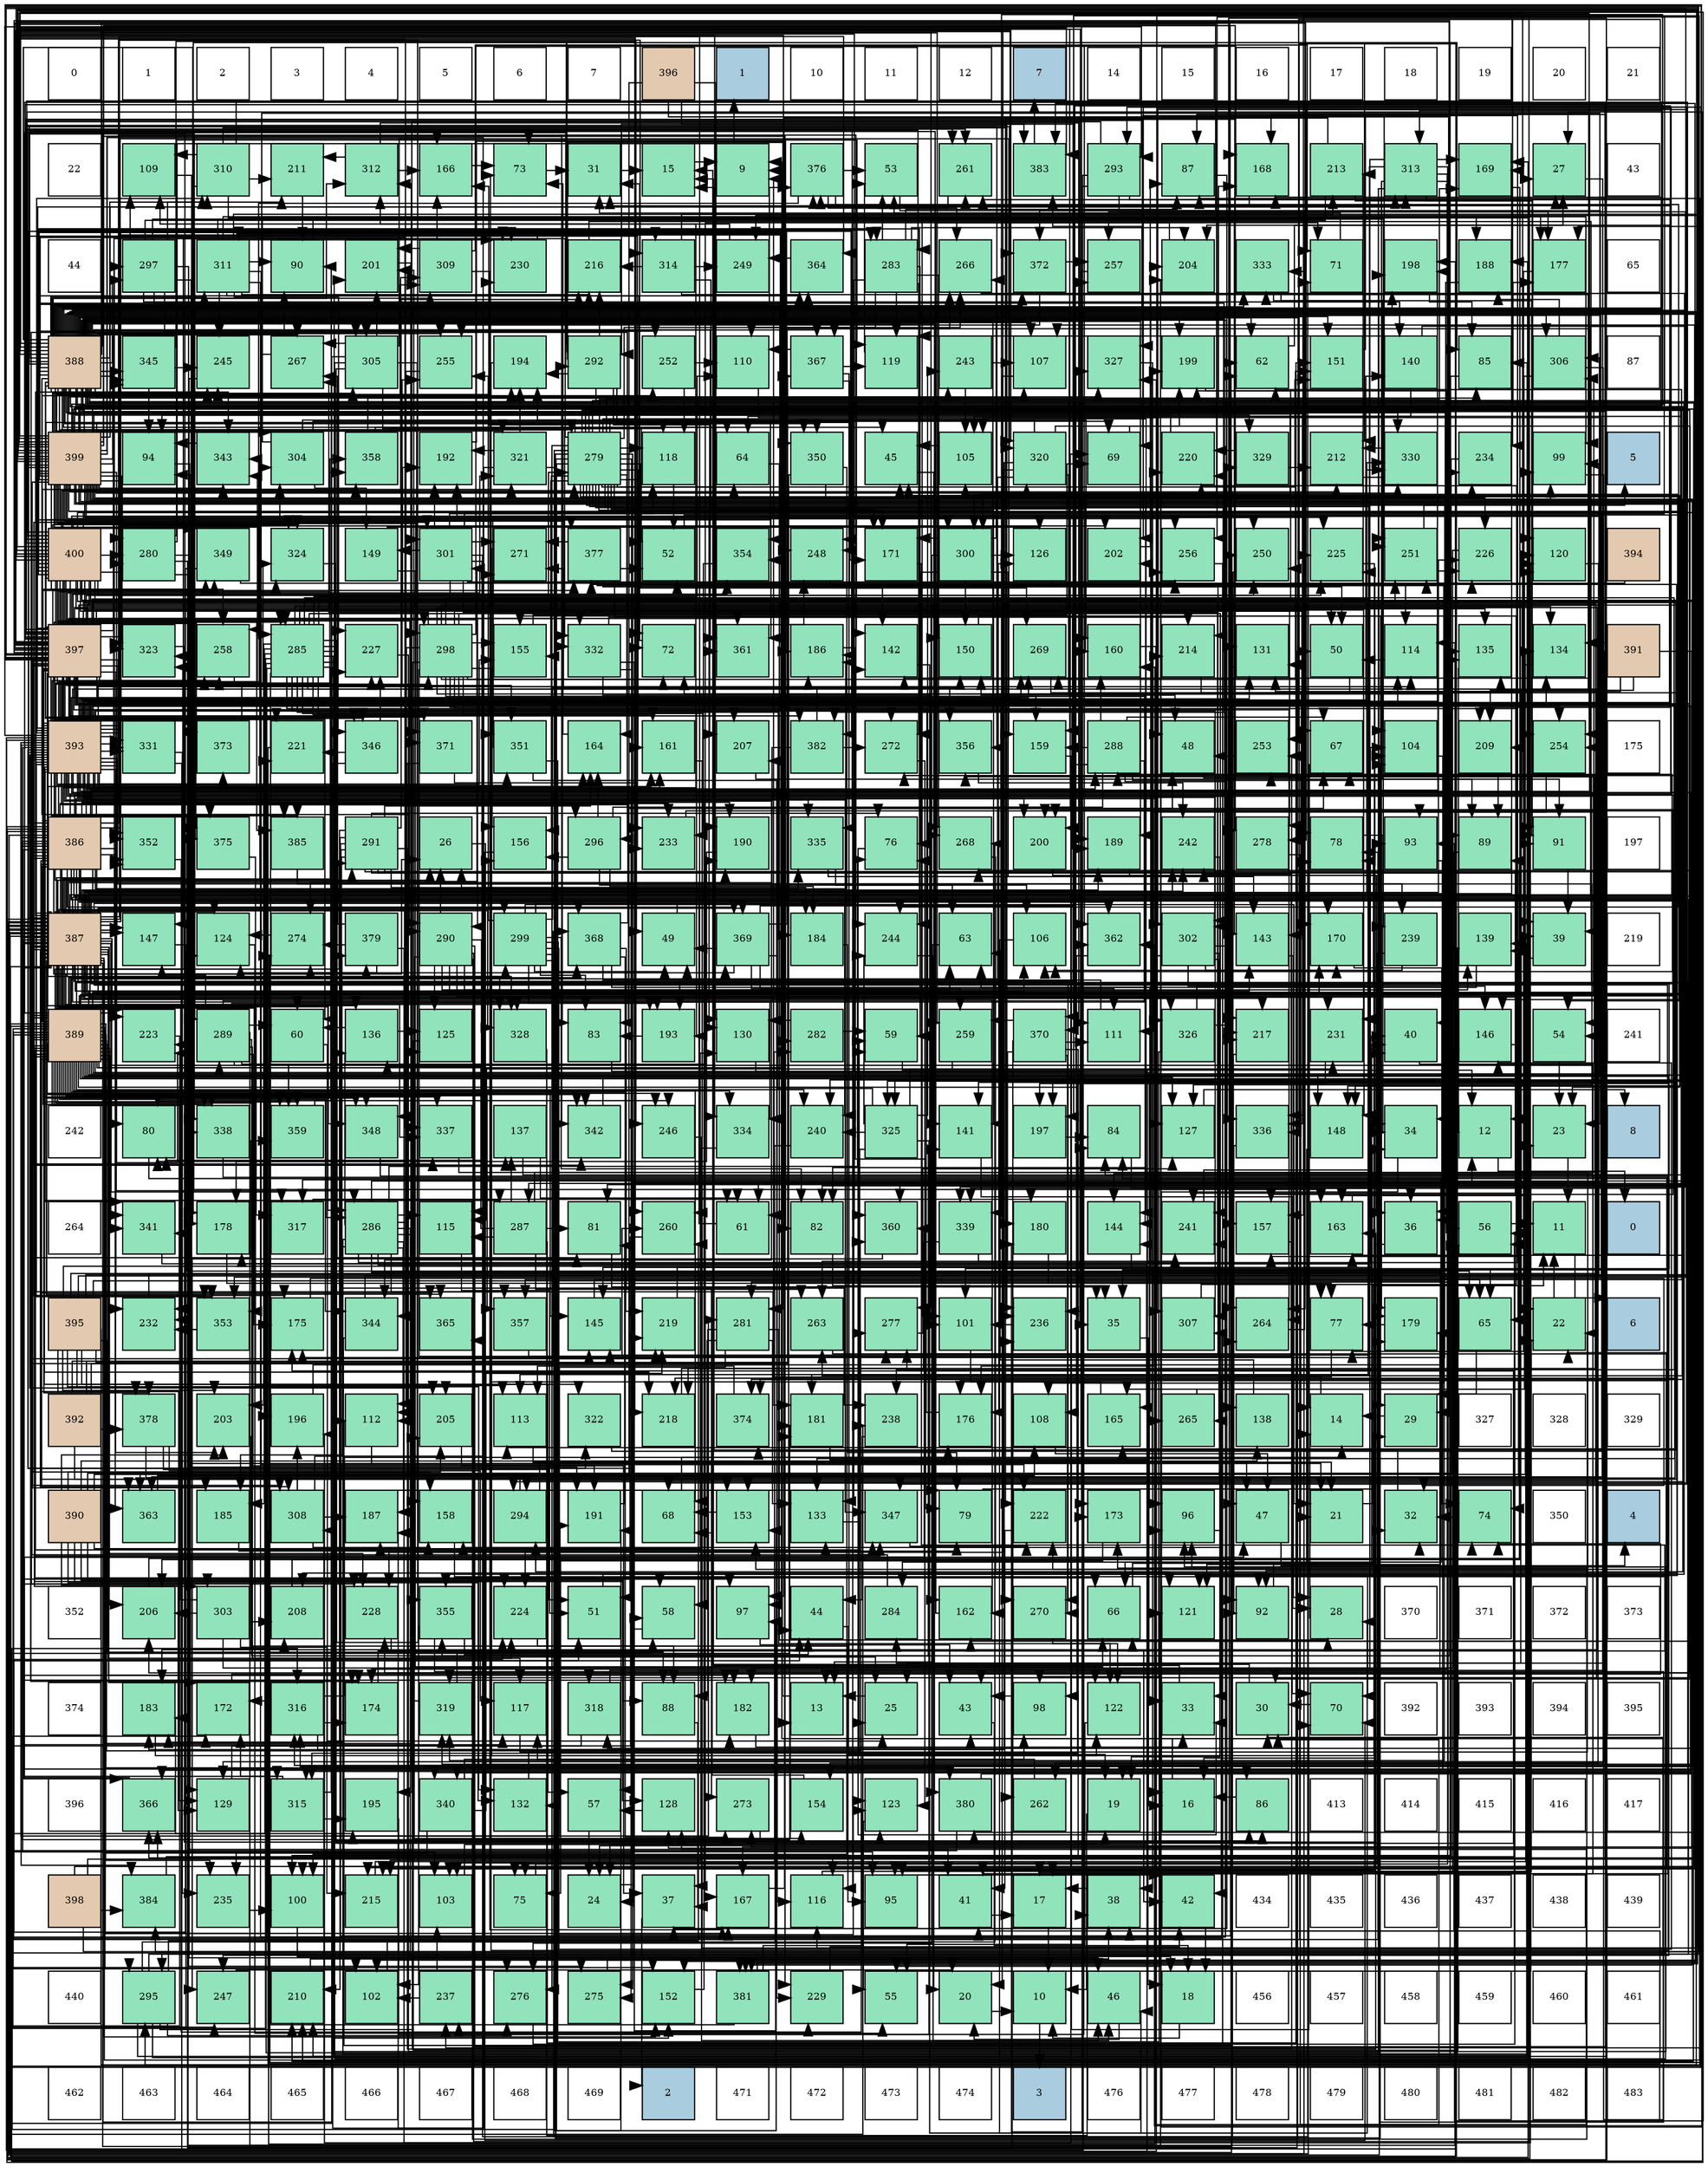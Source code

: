digraph layout{
 rankdir=TB;
 splines=ortho;
 node [style=filled shape=square fixedsize=true width=0.6];
0[label="0", fontsize=8, fillcolor="#ffffff"];
1[label="1", fontsize=8, fillcolor="#ffffff"];
2[label="2", fontsize=8, fillcolor="#ffffff"];
3[label="3", fontsize=8, fillcolor="#ffffff"];
4[label="4", fontsize=8, fillcolor="#ffffff"];
5[label="5", fontsize=8, fillcolor="#ffffff"];
6[label="6", fontsize=8, fillcolor="#ffffff"];
7[label="7", fontsize=8, fillcolor="#ffffff"];
8[label="396", fontsize=8, fillcolor="#e3c9af"];
9[label="1", fontsize=8, fillcolor="#a9ccde"];
10[label="10", fontsize=8, fillcolor="#ffffff"];
11[label="11", fontsize=8, fillcolor="#ffffff"];
12[label="12", fontsize=8, fillcolor="#ffffff"];
13[label="7", fontsize=8, fillcolor="#a9ccde"];
14[label="14", fontsize=8, fillcolor="#ffffff"];
15[label="15", fontsize=8, fillcolor="#ffffff"];
16[label="16", fontsize=8, fillcolor="#ffffff"];
17[label="17", fontsize=8, fillcolor="#ffffff"];
18[label="18", fontsize=8, fillcolor="#ffffff"];
19[label="19", fontsize=8, fillcolor="#ffffff"];
20[label="20", fontsize=8, fillcolor="#ffffff"];
21[label="21", fontsize=8, fillcolor="#ffffff"];
22[label="22", fontsize=8, fillcolor="#ffffff"];
23[label="109", fontsize=8, fillcolor="#91e3bb"];
24[label="310", fontsize=8, fillcolor="#91e3bb"];
25[label="211", fontsize=8, fillcolor="#91e3bb"];
26[label="312", fontsize=8, fillcolor="#91e3bb"];
27[label="166", fontsize=8, fillcolor="#91e3bb"];
28[label="73", fontsize=8, fillcolor="#91e3bb"];
29[label="31", fontsize=8, fillcolor="#91e3bb"];
30[label="15", fontsize=8, fillcolor="#91e3bb"];
31[label="9", fontsize=8, fillcolor="#91e3bb"];
32[label="376", fontsize=8, fillcolor="#91e3bb"];
33[label="53", fontsize=8, fillcolor="#91e3bb"];
34[label="261", fontsize=8, fillcolor="#91e3bb"];
35[label="383", fontsize=8, fillcolor="#91e3bb"];
36[label="293", fontsize=8, fillcolor="#91e3bb"];
37[label="87", fontsize=8, fillcolor="#91e3bb"];
38[label="168", fontsize=8, fillcolor="#91e3bb"];
39[label="213", fontsize=8, fillcolor="#91e3bb"];
40[label="313", fontsize=8, fillcolor="#91e3bb"];
41[label="169", fontsize=8, fillcolor="#91e3bb"];
42[label="27", fontsize=8, fillcolor="#91e3bb"];
43[label="43", fontsize=8, fillcolor="#ffffff"];
44[label="44", fontsize=8, fillcolor="#ffffff"];
45[label="297", fontsize=8, fillcolor="#91e3bb"];
46[label="311", fontsize=8, fillcolor="#91e3bb"];
47[label="90", fontsize=8, fillcolor="#91e3bb"];
48[label="201", fontsize=8, fillcolor="#91e3bb"];
49[label="309", fontsize=8, fillcolor="#91e3bb"];
50[label="230", fontsize=8, fillcolor="#91e3bb"];
51[label="216", fontsize=8, fillcolor="#91e3bb"];
52[label="314", fontsize=8, fillcolor="#91e3bb"];
53[label="249", fontsize=8, fillcolor="#91e3bb"];
54[label="364", fontsize=8, fillcolor="#91e3bb"];
55[label="283", fontsize=8, fillcolor="#91e3bb"];
56[label="266", fontsize=8, fillcolor="#91e3bb"];
57[label="372", fontsize=8, fillcolor="#91e3bb"];
58[label="257", fontsize=8, fillcolor="#91e3bb"];
59[label="204", fontsize=8, fillcolor="#91e3bb"];
60[label="333", fontsize=8, fillcolor="#91e3bb"];
61[label="71", fontsize=8, fillcolor="#91e3bb"];
62[label="198", fontsize=8, fillcolor="#91e3bb"];
63[label="188", fontsize=8, fillcolor="#91e3bb"];
64[label="177", fontsize=8, fillcolor="#91e3bb"];
65[label="65", fontsize=8, fillcolor="#ffffff"];
66[label="388", fontsize=8, fillcolor="#e3c9af"];
67[label="345", fontsize=8, fillcolor="#91e3bb"];
68[label="245", fontsize=8, fillcolor="#91e3bb"];
69[label="267", fontsize=8, fillcolor="#91e3bb"];
70[label="305", fontsize=8, fillcolor="#91e3bb"];
71[label="255", fontsize=8, fillcolor="#91e3bb"];
72[label="194", fontsize=8, fillcolor="#91e3bb"];
73[label="292", fontsize=8, fillcolor="#91e3bb"];
74[label="252", fontsize=8, fillcolor="#91e3bb"];
75[label="110", fontsize=8, fillcolor="#91e3bb"];
76[label="367", fontsize=8, fillcolor="#91e3bb"];
77[label="119", fontsize=8, fillcolor="#91e3bb"];
78[label="243", fontsize=8, fillcolor="#91e3bb"];
79[label="107", fontsize=8, fillcolor="#91e3bb"];
80[label="327", fontsize=8, fillcolor="#91e3bb"];
81[label="199", fontsize=8, fillcolor="#91e3bb"];
82[label="62", fontsize=8, fillcolor="#91e3bb"];
83[label="151", fontsize=8, fillcolor="#91e3bb"];
84[label="140", fontsize=8, fillcolor="#91e3bb"];
85[label="85", fontsize=8, fillcolor="#91e3bb"];
86[label="306", fontsize=8, fillcolor="#91e3bb"];
87[label="87", fontsize=8, fillcolor="#ffffff"];
88[label="399", fontsize=8, fillcolor="#e3c9af"];
89[label="94", fontsize=8, fillcolor="#91e3bb"];
90[label="343", fontsize=8, fillcolor="#91e3bb"];
91[label="304", fontsize=8, fillcolor="#91e3bb"];
92[label="358", fontsize=8, fillcolor="#91e3bb"];
93[label="192", fontsize=8, fillcolor="#91e3bb"];
94[label="321", fontsize=8, fillcolor="#91e3bb"];
95[label="279", fontsize=8, fillcolor="#91e3bb"];
96[label="118", fontsize=8, fillcolor="#91e3bb"];
97[label="64", fontsize=8, fillcolor="#91e3bb"];
98[label="350", fontsize=8, fillcolor="#91e3bb"];
99[label="45", fontsize=8, fillcolor="#91e3bb"];
100[label="105", fontsize=8, fillcolor="#91e3bb"];
101[label="320", fontsize=8, fillcolor="#91e3bb"];
102[label="69", fontsize=8, fillcolor="#91e3bb"];
103[label="220", fontsize=8, fillcolor="#91e3bb"];
104[label="329", fontsize=8, fillcolor="#91e3bb"];
105[label="212", fontsize=8, fillcolor="#91e3bb"];
106[label="330", fontsize=8, fillcolor="#91e3bb"];
107[label="234", fontsize=8, fillcolor="#91e3bb"];
108[label="99", fontsize=8, fillcolor="#91e3bb"];
109[label="5", fontsize=8, fillcolor="#a9ccde"];
110[label="400", fontsize=8, fillcolor="#e3c9af"];
111[label="280", fontsize=8, fillcolor="#91e3bb"];
112[label="349", fontsize=8, fillcolor="#91e3bb"];
113[label="324", fontsize=8, fillcolor="#91e3bb"];
114[label="149", fontsize=8, fillcolor="#91e3bb"];
115[label="301", fontsize=8, fillcolor="#91e3bb"];
116[label="271", fontsize=8, fillcolor="#91e3bb"];
117[label="377", fontsize=8, fillcolor="#91e3bb"];
118[label="52", fontsize=8, fillcolor="#91e3bb"];
119[label="354", fontsize=8, fillcolor="#91e3bb"];
120[label="248", fontsize=8, fillcolor="#91e3bb"];
121[label="171", fontsize=8, fillcolor="#91e3bb"];
122[label="300", fontsize=8, fillcolor="#91e3bb"];
123[label="126", fontsize=8, fillcolor="#91e3bb"];
124[label="202", fontsize=8, fillcolor="#91e3bb"];
125[label="256", fontsize=8, fillcolor="#91e3bb"];
126[label="250", fontsize=8, fillcolor="#91e3bb"];
127[label="225", fontsize=8, fillcolor="#91e3bb"];
128[label="251", fontsize=8, fillcolor="#91e3bb"];
129[label="226", fontsize=8, fillcolor="#91e3bb"];
130[label="120", fontsize=8, fillcolor="#91e3bb"];
131[label="394", fontsize=8, fillcolor="#e3c9af"];
132[label="397", fontsize=8, fillcolor="#e3c9af"];
133[label="323", fontsize=8, fillcolor="#91e3bb"];
134[label="258", fontsize=8, fillcolor="#91e3bb"];
135[label="285", fontsize=8, fillcolor="#91e3bb"];
136[label="227", fontsize=8, fillcolor="#91e3bb"];
137[label="298", fontsize=8, fillcolor="#91e3bb"];
138[label="155", fontsize=8, fillcolor="#91e3bb"];
139[label="332", fontsize=8, fillcolor="#91e3bb"];
140[label="72", fontsize=8, fillcolor="#91e3bb"];
141[label="361", fontsize=8, fillcolor="#91e3bb"];
142[label="186", fontsize=8, fillcolor="#91e3bb"];
143[label="142", fontsize=8, fillcolor="#91e3bb"];
144[label="150", fontsize=8, fillcolor="#91e3bb"];
145[label="269", fontsize=8, fillcolor="#91e3bb"];
146[label="160", fontsize=8, fillcolor="#91e3bb"];
147[label="214", fontsize=8, fillcolor="#91e3bb"];
148[label="131", fontsize=8, fillcolor="#91e3bb"];
149[label="50", fontsize=8, fillcolor="#91e3bb"];
150[label="114", fontsize=8, fillcolor="#91e3bb"];
151[label="135", fontsize=8, fillcolor="#91e3bb"];
152[label="134", fontsize=8, fillcolor="#91e3bb"];
153[label="391", fontsize=8, fillcolor="#e3c9af"];
154[label="393", fontsize=8, fillcolor="#e3c9af"];
155[label="331", fontsize=8, fillcolor="#91e3bb"];
156[label="373", fontsize=8, fillcolor="#91e3bb"];
157[label="221", fontsize=8, fillcolor="#91e3bb"];
158[label="346", fontsize=8, fillcolor="#91e3bb"];
159[label="371", fontsize=8, fillcolor="#91e3bb"];
160[label="351", fontsize=8, fillcolor="#91e3bb"];
161[label="164", fontsize=8, fillcolor="#91e3bb"];
162[label="161", fontsize=8, fillcolor="#91e3bb"];
163[label="207", fontsize=8, fillcolor="#91e3bb"];
164[label="382", fontsize=8, fillcolor="#91e3bb"];
165[label="272", fontsize=8, fillcolor="#91e3bb"];
166[label="356", fontsize=8, fillcolor="#91e3bb"];
167[label="159", fontsize=8, fillcolor="#91e3bb"];
168[label="288", fontsize=8, fillcolor="#91e3bb"];
169[label="48", fontsize=8, fillcolor="#91e3bb"];
170[label="253", fontsize=8, fillcolor="#91e3bb"];
171[label="67", fontsize=8, fillcolor="#91e3bb"];
172[label="104", fontsize=8, fillcolor="#91e3bb"];
173[label="209", fontsize=8, fillcolor="#91e3bb"];
174[label="254", fontsize=8, fillcolor="#91e3bb"];
175[label="175", fontsize=8, fillcolor="#ffffff"];
176[label="386", fontsize=8, fillcolor="#e3c9af"];
177[label="352", fontsize=8, fillcolor="#91e3bb"];
178[label="375", fontsize=8, fillcolor="#91e3bb"];
179[label="385", fontsize=8, fillcolor="#91e3bb"];
180[label="291", fontsize=8, fillcolor="#91e3bb"];
181[label="26", fontsize=8, fillcolor="#91e3bb"];
182[label="156", fontsize=8, fillcolor="#91e3bb"];
183[label="296", fontsize=8, fillcolor="#91e3bb"];
184[label="233", fontsize=8, fillcolor="#91e3bb"];
185[label="190", fontsize=8, fillcolor="#91e3bb"];
186[label="335", fontsize=8, fillcolor="#91e3bb"];
187[label="76", fontsize=8, fillcolor="#91e3bb"];
188[label="268", fontsize=8, fillcolor="#91e3bb"];
189[label="200", fontsize=8, fillcolor="#91e3bb"];
190[label="189", fontsize=8, fillcolor="#91e3bb"];
191[label="242", fontsize=8, fillcolor="#91e3bb"];
192[label="278", fontsize=8, fillcolor="#91e3bb"];
193[label="78", fontsize=8, fillcolor="#91e3bb"];
194[label="93", fontsize=8, fillcolor="#91e3bb"];
195[label="89", fontsize=8, fillcolor="#91e3bb"];
196[label="91", fontsize=8, fillcolor="#91e3bb"];
197[label="197", fontsize=8, fillcolor="#ffffff"];
198[label="387", fontsize=8, fillcolor="#e3c9af"];
199[label="147", fontsize=8, fillcolor="#91e3bb"];
200[label="124", fontsize=8, fillcolor="#91e3bb"];
201[label="274", fontsize=8, fillcolor="#91e3bb"];
202[label="379", fontsize=8, fillcolor="#91e3bb"];
203[label="290", fontsize=8, fillcolor="#91e3bb"];
204[label="299", fontsize=8, fillcolor="#91e3bb"];
205[label="368", fontsize=8, fillcolor="#91e3bb"];
206[label="49", fontsize=8, fillcolor="#91e3bb"];
207[label="369", fontsize=8, fillcolor="#91e3bb"];
208[label="184", fontsize=8, fillcolor="#91e3bb"];
209[label="244", fontsize=8, fillcolor="#91e3bb"];
210[label="63", fontsize=8, fillcolor="#91e3bb"];
211[label="106", fontsize=8, fillcolor="#91e3bb"];
212[label="362", fontsize=8, fillcolor="#91e3bb"];
213[label="302", fontsize=8, fillcolor="#91e3bb"];
214[label="143", fontsize=8, fillcolor="#91e3bb"];
215[label="170", fontsize=8, fillcolor="#91e3bb"];
216[label="239", fontsize=8, fillcolor="#91e3bb"];
217[label="139", fontsize=8, fillcolor="#91e3bb"];
218[label="39", fontsize=8, fillcolor="#91e3bb"];
219[label="219", fontsize=8, fillcolor="#ffffff"];
220[label="389", fontsize=8, fillcolor="#e3c9af"];
221[label="223", fontsize=8, fillcolor="#91e3bb"];
222[label="289", fontsize=8, fillcolor="#91e3bb"];
223[label="60", fontsize=8, fillcolor="#91e3bb"];
224[label="136", fontsize=8, fillcolor="#91e3bb"];
225[label="125", fontsize=8, fillcolor="#91e3bb"];
226[label="328", fontsize=8, fillcolor="#91e3bb"];
227[label="83", fontsize=8, fillcolor="#91e3bb"];
228[label="193", fontsize=8, fillcolor="#91e3bb"];
229[label="130", fontsize=8, fillcolor="#91e3bb"];
230[label="282", fontsize=8, fillcolor="#91e3bb"];
231[label="59", fontsize=8, fillcolor="#91e3bb"];
232[label="259", fontsize=8, fillcolor="#91e3bb"];
233[label="370", fontsize=8, fillcolor="#91e3bb"];
234[label="111", fontsize=8, fillcolor="#91e3bb"];
235[label="326", fontsize=8, fillcolor="#91e3bb"];
236[label="217", fontsize=8, fillcolor="#91e3bb"];
237[label="231", fontsize=8, fillcolor="#91e3bb"];
238[label="40", fontsize=8, fillcolor="#91e3bb"];
239[label="146", fontsize=8, fillcolor="#91e3bb"];
240[label="54", fontsize=8, fillcolor="#91e3bb"];
241[label="241", fontsize=8, fillcolor="#ffffff"];
242[label="242", fontsize=8, fillcolor="#ffffff"];
243[label="80", fontsize=8, fillcolor="#91e3bb"];
244[label="338", fontsize=8, fillcolor="#91e3bb"];
245[label="359", fontsize=8, fillcolor="#91e3bb"];
246[label="348", fontsize=8, fillcolor="#91e3bb"];
247[label="337", fontsize=8, fillcolor="#91e3bb"];
248[label="137", fontsize=8, fillcolor="#91e3bb"];
249[label="342", fontsize=8, fillcolor="#91e3bb"];
250[label="246", fontsize=8, fillcolor="#91e3bb"];
251[label="334", fontsize=8, fillcolor="#91e3bb"];
252[label="240", fontsize=8, fillcolor="#91e3bb"];
253[label="325", fontsize=8, fillcolor="#91e3bb"];
254[label="141", fontsize=8, fillcolor="#91e3bb"];
255[label="197", fontsize=8, fillcolor="#91e3bb"];
256[label="84", fontsize=8, fillcolor="#91e3bb"];
257[label="127", fontsize=8, fillcolor="#91e3bb"];
258[label="336", fontsize=8, fillcolor="#91e3bb"];
259[label="148", fontsize=8, fillcolor="#91e3bb"];
260[label="34", fontsize=8, fillcolor="#91e3bb"];
261[label="12", fontsize=8, fillcolor="#91e3bb"];
262[label="23", fontsize=8, fillcolor="#91e3bb"];
263[label="8", fontsize=8, fillcolor="#a9ccde"];
264[label="264", fontsize=8, fillcolor="#ffffff"];
265[label="341", fontsize=8, fillcolor="#91e3bb"];
266[label="178", fontsize=8, fillcolor="#91e3bb"];
267[label="317", fontsize=8, fillcolor="#91e3bb"];
268[label="286", fontsize=8, fillcolor="#91e3bb"];
269[label="115", fontsize=8, fillcolor="#91e3bb"];
270[label="287", fontsize=8, fillcolor="#91e3bb"];
271[label="81", fontsize=8, fillcolor="#91e3bb"];
272[label="260", fontsize=8, fillcolor="#91e3bb"];
273[label="61", fontsize=8, fillcolor="#91e3bb"];
274[label="82", fontsize=8, fillcolor="#91e3bb"];
275[label="360", fontsize=8, fillcolor="#91e3bb"];
276[label="339", fontsize=8, fillcolor="#91e3bb"];
277[label="180", fontsize=8, fillcolor="#91e3bb"];
278[label="144", fontsize=8, fillcolor="#91e3bb"];
279[label="241", fontsize=8, fillcolor="#91e3bb"];
280[label="157", fontsize=8, fillcolor="#91e3bb"];
281[label="163", fontsize=8, fillcolor="#91e3bb"];
282[label="36", fontsize=8, fillcolor="#91e3bb"];
283[label="56", fontsize=8, fillcolor="#91e3bb"];
284[label="11", fontsize=8, fillcolor="#91e3bb"];
285[label="0", fontsize=8, fillcolor="#a9ccde"];
286[label="395", fontsize=8, fillcolor="#e3c9af"];
287[label="232", fontsize=8, fillcolor="#91e3bb"];
288[label="353", fontsize=8, fillcolor="#91e3bb"];
289[label="175", fontsize=8, fillcolor="#91e3bb"];
290[label="344", fontsize=8, fillcolor="#91e3bb"];
291[label="365", fontsize=8, fillcolor="#91e3bb"];
292[label="357", fontsize=8, fillcolor="#91e3bb"];
293[label="145", fontsize=8, fillcolor="#91e3bb"];
294[label="219", fontsize=8, fillcolor="#91e3bb"];
295[label="281", fontsize=8, fillcolor="#91e3bb"];
296[label="263", fontsize=8, fillcolor="#91e3bb"];
297[label="277", fontsize=8, fillcolor="#91e3bb"];
298[label="101", fontsize=8, fillcolor="#91e3bb"];
299[label="236", fontsize=8, fillcolor="#91e3bb"];
300[label="35", fontsize=8, fillcolor="#91e3bb"];
301[label="307", fontsize=8, fillcolor="#91e3bb"];
302[label="264", fontsize=8, fillcolor="#91e3bb"];
303[label="77", fontsize=8, fillcolor="#91e3bb"];
304[label="179", fontsize=8, fillcolor="#91e3bb"];
305[label="65", fontsize=8, fillcolor="#91e3bb"];
306[label="22", fontsize=8, fillcolor="#91e3bb"];
307[label="6", fontsize=8, fillcolor="#a9ccde"];
308[label="392", fontsize=8, fillcolor="#e3c9af"];
309[label="378", fontsize=8, fillcolor="#91e3bb"];
310[label="203", fontsize=8, fillcolor="#91e3bb"];
311[label="196", fontsize=8, fillcolor="#91e3bb"];
312[label="112", fontsize=8, fillcolor="#91e3bb"];
313[label="205", fontsize=8, fillcolor="#91e3bb"];
314[label="113", fontsize=8, fillcolor="#91e3bb"];
315[label="322", fontsize=8, fillcolor="#91e3bb"];
316[label="218", fontsize=8, fillcolor="#91e3bb"];
317[label="374", fontsize=8, fillcolor="#91e3bb"];
318[label="181", fontsize=8, fillcolor="#91e3bb"];
319[label="238", fontsize=8, fillcolor="#91e3bb"];
320[label="176", fontsize=8, fillcolor="#91e3bb"];
321[label="108", fontsize=8, fillcolor="#91e3bb"];
322[label="165", fontsize=8, fillcolor="#91e3bb"];
323[label="265", fontsize=8, fillcolor="#91e3bb"];
324[label="138", fontsize=8, fillcolor="#91e3bb"];
325[label="14", fontsize=8, fillcolor="#91e3bb"];
326[label="29", fontsize=8, fillcolor="#91e3bb"];
327[label="327", fontsize=8, fillcolor="#ffffff"];
328[label="328", fontsize=8, fillcolor="#ffffff"];
329[label="329", fontsize=8, fillcolor="#ffffff"];
330[label="390", fontsize=8, fillcolor="#e3c9af"];
331[label="363", fontsize=8, fillcolor="#91e3bb"];
332[label="185", fontsize=8, fillcolor="#91e3bb"];
333[label="308", fontsize=8, fillcolor="#91e3bb"];
334[label="187", fontsize=8, fillcolor="#91e3bb"];
335[label="158", fontsize=8, fillcolor="#91e3bb"];
336[label="294", fontsize=8, fillcolor="#91e3bb"];
337[label="191", fontsize=8, fillcolor="#91e3bb"];
338[label="68", fontsize=8, fillcolor="#91e3bb"];
339[label="153", fontsize=8, fillcolor="#91e3bb"];
340[label="133", fontsize=8, fillcolor="#91e3bb"];
341[label="347", fontsize=8, fillcolor="#91e3bb"];
342[label="79", fontsize=8, fillcolor="#91e3bb"];
343[label="222", fontsize=8, fillcolor="#91e3bb"];
344[label="173", fontsize=8, fillcolor="#91e3bb"];
345[label="96", fontsize=8, fillcolor="#91e3bb"];
346[label="47", fontsize=8, fillcolor="#91e3bb"];
347[label="21", fontsize=8, fillcolor="#91e3bb"];
348[label="32", fontsize=8, fillcolor="#91e3bb"];
349[label="74", fontsize=8, fillcolor="#91e3bb"];
350[label="350", fontsize=8, fillcolor="#ffffff"];
351[label="4", fontsize=8, fillcolor="#a9ccde"];
352[label="352", fontsize=8, fillcolor="#ffffff"];
353[label="206", fontsize=8, fillcolor="#91e3bb"];
354[label="303", fontsize=8, fillcolor="#91e3bb"];
355[label="208", fontsize=8, fillcolor="#91e3bb"];
356[label="228", fontsize=8, fillcolor="#91e3bb"];
357[label="355", fontsize=8, fillcolor="#91e3bb"];
358[label="224", fontsize=8, fillcolor="#91e3bb"];
359[label="51", fontsize=8, fillcolor="#91e3bb"];
360[label="58", fontsize=8, fillcolor="#91e3bb"];
361[label="97", fontsize=8, fillcolor="#91e3bb"];
362[label="44", fontsize=8, fillcolor="#91e3bb"];
363[label="284", fontsize=8, fillcolor="#91e3bb"];
364[label="162", fontsize=8, fillcolor="#91e3bb"];
365[label="270", fontsize=8, fillcolor="#91e3bb"];
366[label="66", fontsize=8, fillcolor="#91e3bb"];
367[label="121", fontsize=8, fillcolor="#91e3bb"];
368[label="92", fontsize=8, fillcolor="#91e3bb"];
369[label="28", fontsize=8, fillcolor="#91e3bb"];
370[label="370", fontsize=8, fillcolor="#ffffff"];
371[label="371", fontsize=8, fillcolor="#ffffff"];
372[label="372", fontsize=8, fillcolor="#ffffff"];
373[label="373", fontsize=8, fillcolor="#ffffff"];
374[label="374", fontsize=8, fillcolor="#ffffff"];
375[label="183", fontsize=8, fillcolor="#91e3bb"];
376[label="172", fontsize=8, fillcolor="#91e3bb"];
377[label="316", fontsize=8, fillcolor="#91e3bb"];
378[label="174", fontsize=8, fillcolor="#91e3bb"];
379[label="319", fontsize=8, fillcolor="#91e3bb"];
380[label="117", fontsize=8, fillcolor="#91e3bb"];
381[label="318", fontsize=8, fillcolor="#91e3bb"];
382[label="88", fontsize=8, fillcolor="#91e3bb"];
383[label="182", fontsize=8, fillcolor="#91e3bb"];
384[label="13", fontsize=8, fillcolor="#91e3bb"];
385[label="25", fontsize=8, fillcolor="#91e3bb"];
386[label="43", fontsize=8, fillcolor="#91e3bb"];
387[label="98", fontsize=8, fillcolor="#91e3bb"];
388[label="122", fontsize=8, fillcolor="#91e3bb"];
389[label="33", fontsize=8, fillcolor="#91e3bb"];
390[label="30", fontsize=8, fillcolor="#91e3bb"];
391[label="70", fontsize=8, fillcolor="#91e3bb"];
392[label="392", fontsize=8, fillcolor="#ffffff"];
393[label="393", fontsize=8, fillcolor="#ffffff"];
394[label="394", fontsize=8, fillcolor="#ffffff"];
395[label="395", fontsize=8, fillcolor="#ffffff"];
396[label="396", fontsize=8, fillcolor="#ffffff"];
397[label="366", fontsize=8, fillcolor="#91e3bb"];
398[label="129", fontsize=8, fillcolor="#91e3bb"];
399[label="315", fontsize=8, fillcolor="#91e3bb"];
400[label="195", fontsize=8, fillcolor="#91e3bb"];
401[label="340", fontsize=8, fillcolor="#91e3bb"];
402[label="132", fontsize=8, fillcolor="#91e3bb"];
403[label="57", fontsize=8, fillcolor="#91e3bb"];
404[label="128", fontsize=8, fillcolor="#91e3bb"];
405[label="273", fontsize=8, fillcolor="#91e3bb"];
406[label="154", fontsize=8, fillcolor="#91e3bb"];
407[label="123", fontsize=8, fillcolor="#91e3bb"];
408[label="380", fontsize=8, fillcolor="#91e3bb"];
409[label="262", fontsize=8, fillcolor="#91e3bb"];
410[label="19", fontsize=8, fillcolor="#91e3bb"];
411[label="16", fontsize=8, fillcolor="#91e3bb"];
412[label="86", fontsize=8, fillcolor="#91e3bb"];
413[label="413", fontsize=8, fillcolor="#ffffff"];
414[label="414", fontsize=8, fillcolor="#ffffff"];
415[label="415", fontsize=8, fillcolor="#ffffff"];
416[label="416", fontsize=8, fillcolor="#ffffff"];
417[label="417", fontsize=8, fillcolor="#ffffff"];
418[label="398", fontsize=8, fillcolor="#e3c9af"];
419[label="384", fontsize=8, fillcolor="#91e3bb"];
420[label="235", fontsize=8, fillcolor="#91e3bb"];
421[label="100", fontsize=8, fillcolor="#91e3bb"];
422[label="215", fontsize=8, fillcolor="#91e3bb"];
423[label="103", fontsize=8, fillcolor="#91e3bb"];
424[label="75", fontsize=8, fillcolor="#91e3bb"];
425[label="24", fontsize=8, fillcolor="#91e3bb"];
426[label="37", fontsize=8, fillcolor="#91e3bb"];
427[label="167", fontsize=8, fillcolor="#91e3bb"];
428[label="116", fontsize=8, fillcolor="#91e3bb"];
429[label="95", fontsize=8, fillcolor="#91e3bb"];
430[label="41", fontsize=8, fillcolor="#91e3bb"];
431[label="17", fontsize=8, fillcolor="#91e3bb"];
432[label="38", fontsize=8, fillcolor="#91e3bb"];
433[label="42", fontsize=8, fillcolor="#91e3bb"];
434[label="434", fontsize=8, fillcolor="#ffffff"];
435[label="435", fontsize=8, fillcolor="#ffffff"];
436[label="436", fontsize=8, fillcolor="#ffffff"];
437[label="437", fontsize=8, fillcolor="#ffffff"];
438[label="438", fontsize=8, fillcolor="#ffffff"];
439[label="439", fontsize=8, fillcolor="#ffffff"];
440[label="440", fontsize=8, fillcolor="#ffffff"];
441[label="295", fontsize=8, fillcolor="#91e3bb"];
442[label="247", fontsize=8, fillcolor="#91e3bb"];
443[label="210", fontsize=8, fillcolor="#91e3bb"];
444[label="102", fontsize=8, fillcolor="#91e3bb"];
445[label="237", fontsize=8, fillcolor="#91e3bb"];
446[label="276", fontsize=8, fillcolor="#91e3bb"];
447[label="275", fontsize=8, fillcolor="#91e3bb"];
448[label="152", fontsize=8, fillcolor="#91e3bb"];
449[label="381", fontsize=8, fillcolor="#91e3bb"];
450[label="229", fontsize=8, fillcolor="#91e3bb"];
451[label="55", fontsize=8, fillcolor="#91e3bb"];
452[label="20", fontsize=8, fillcolor="#91e3bb"];
453[label="10", fontsize=8, fillcolor="#91e3bb"];
454[label="46", fontsize=8, fillcolor="#91e3bb"];
455[label="18", fontsize=8, fillcolor="#91e3bb"];
456[label="456", fontsize=8, fillcolor="#ffffff"];
457[label="457", fontsize=8, fillcolor="#ffffff"];
458[label="458", fontsize=8, fillcolor="#ffffff"];
459[label="459", fontsize=8, fillcolor="#ffffff"];
460[label="460", fontsize=8, fillcolor="#ffffff"];
461[label="461", fontsize=8, fillcolor="#ffffff"];
462[label="462", fontsize=8, fillcolor="#ffffff"];
463[label="463", fontsize=8, fillcolor="#ffffff"];
464[label="464", fontsize=8, fillcolor="#ffffff"];
465[label="465", fontsize=8, fillcolor="#ffffff"];
466[label="466", fontsize=8, fillcolor="#ffffff"];
467[label="467", fontsize=8, fillcolor="#ffffff"];
468[label="468", fontsize=8, fillcolor="#ffffff"];
469[label="469", fontsize=8, fillcolor="#ffffff"];
470[label="2", fontsize=8, fillcolor="#a9ccde"];
471[label="471", fontsize=8, fillcolor="#ffffff"];
472[label="472", fontsize=8, fillcolor="#ffffff"];
473[label="473", fontsize=8, fillcolor="#ffffff"];
474[label="474", fontsize=8, fillcolor="#ffffff"];
475[label="3", fontsize=8, fillcolor="#a9ccde"];
476[label="476", fontsize=8, fillcolor="#ffffff"];
477[label="477", fontsize=8, fillcolor="#ffffff"];
478[label="478", fontsize=8, fillcolor="#ffffff"];
479[label="479", fontsize=8, fillcolor="#ffffff"];
480[label="480", fontsize=8, fillcolor="#ffffff"];
481[label="481", fontsize=8, fillcolor="#ffffff"];
482[label="482", fontsize=8, fillcolor="#ffffff"];
483[label="483", fontsize=8, fillcolor="#ffffff"];
edge [constraint=false, style=vis];31 -> 9;
453 -> 475;
284 -> 307;
261 -> 285;
384 -> 31;
325 -> 31;
30 -> 31;
411 -> 31;
431 -> 453;
455 -> 453;
410 -> 453;
452 -> 453;
347 -> 284;
306 -> 284;
262 -> 284;
425 -> 261;
385 -> 384;
181 -> 384;
42 -> 384;
369 -> 325;
326 -> 325;
390 -> 30;
29 -> 30;
348 -> 30;
389 -> 30;
260 -> 411;
300 -> 411;
282 -> 411;
426 -> 470;
432 -> 431;
218 -> 431;
238 -> 431;
430 -> 431;
433 -> 455;
386 -> 455;
362 -> 410;
99 -> 452;
454 -> 452;
346 -> 351;
169 -> 347;
206 -> 347;
149 -> 306;
359 -> 306;
118 -> 262;
33 -> 262;
240 -> 262;
451 -> 262;
283 -> 284;
403 -> 425;
360 -> 425;
231 -> 261;
223 -> 385;
273 -> 181;
82 -> 42;
210 -> 384;
97 -> 369;
305 -> 326;
366 -> 326;
171 -> 325;
338 -> 325;
102 -> 390;
391 -> 390;
61 -> 29;
140 -> 29;
28 -> 29;
349 -> 348;
424 -> 348;
187 -> 389;
303 -> 389;
193 -> 260;
342 -> 260;
243 -> 300;
271 -> 300;
274 -> 300;
227 -> 300;
256 -> 282;
85 -> 282;
412 -> 411;
37 -> 426;
382 -> 426;
195 -> 432;
47 -> 218;
196 -> 218;
368 -> 238;
194 -> 238;
89 -> 430;
429 -> 433;
345 -> 433;
361 -> 386;
387 -> 386;
108 -> 386;
421 -> 455;
298 -> 455;
444 -> 362;
423 -> 410;
172 -> 410;
100 -> 99;
211 -> 454;
79 -> 452;
321 -> 346;
23 -> 346;
75 -> 169;
234 -> 206;
312 -> 347;
314 -> 347;
150 -> 149;
269 -> 359;
428 -> 306;
380 -> 306;
96 -> 118;
77 -> 33;
130 -> 240;
367 -> 451;
388 -> 451;
407 -> 451;
200 -> 451;
225 -> 283;
123 -> 283;
257 -> 263;
404 -> 403;
398 -> 360;
229 -> 425;
148 -> 425;
402 -> 231;
340 -> 231;
152 -> 261;
151 -> 261;
224 -> 223;
224 -> 225;
248 -> 273;
248 -> 82;
324 -> 210;
217 -> 210;
84 -> 97;
84 -> 271;
84 -> 77;
254 -> 369;
143 -> 369;
214 -> 369;
278 -> 305;
293 -> 305;
239 -> 305;
199 -> 305;
259 -> 366;
114 -> 366;
114 -> 123;
144 -> 326;
83 -> 326;
448 -> 171;
339 -> 338;
406 -> 338;
138 -> 102;
182 -> 391;
280 -> 391;
335 -> 391;
167 -> 391;
146 -> 390;
162 -> 390;
364 -> 61;
281 -> 140;
161 -> 28;
322 -> 28;
27 -> 28;
427 -> 28;
38 -> 29;
41 -> 349;
215 -> 349;
121 -> 349;
376 -> 349;
344 -> 424;
378 -> 348;
289 -> 348;
320 -> 187;
64 -> 303;
266 -> 303;
304 -> 303;
277 -> 303;
318 -> 389;
383 -> 389;
375 -> 193;
208 -> 342;
332 -> 342;
142 -> 342;
334 -> 342;
63 -> 260;
190 -> 260;
185 -> 243;
337 -> 271;
93 -> 274;
228 -> 227;
72 -> 256;
400 -> 256;
311 -> 256;
255 -> 256;
62 -> 85;
81 -> 282;
189 -> 282;
48 -> 412;
124 -> 37;
310 -> 382;
59 -> 426;
313 -> 426;
353 -> 195;
163 -> 195;
355 -> 195;
173 -> 195;
443 -> 432;
25 -> 47;
105 -> 196;
39 -> 196;
39 -> 361;
39 -> 298;
147 -> 196;
422 -> 218;
51 -> 218;
236 -> 368;
316 -> 194;
294 -> 238;
103 -> 89;
157 -> 430;
343 -> 430;
221 -> 429;
358 -> 429;
127 -> 429;
129 -> 429;
136 -> 345;
356 -> 433;
450 -> 433;
50 -> 361;
237 -> 387;
287 -> 108;
184 -> 386;
107 -> 421;
420 -> 421;
299 -> 298;
445 -> 444;
445 -> 423;
319 -> 362;
216 -> 423;
216 -> 211;
252 -> 423;
279 -> 172;
191 -> 410;
78 -> 100;
78 -> 79;
209 -> 454;
68 -> 454;
250 -> 454;
442 -> 452;
120 -> 321;
53 -> 23;
126 -> 346;
128 -> 109;
74 -> 75;
74 -> 96;
170 -> 169;
174 -> 234;
71 -> 312;
125 -> 312;
58 -> 314;
134 -> 150;
232 -> 269;
272 -> 359;
34 -> 428;
409 -> 380;
296 -> 118;
302 -> 33;
323 -> 130;
56 -> 240;
69 -> 240;
188 -> 367;
145 -> 367;
365 -> 388;
116 -> 388;
165 -> 407;
405 -> 407;
201 -> 200;
447 -> 283;
446 -> 283;
297 -> 257;
192 -> 404;
95 -> 403;
95 -> 97;
95 -> 366;
95 -> 102;
95 -> 140;
95 -> 274;
95 -> 96;
95 -> 229;
95 -> 148;
95 -> 254;
95 -> 143;
95 -> 278;
95 -> 293;
95 -> 239;
95 -> 199;
95 -> 259;
95 -> 83;
95 -> 339;
95 -> 138;
95 -> 182;
95 -> 280;
95 -> 146;
95 -> 162;
95 -> 281;
95 -> 161;
95 -> 27;
95 -> 38;
95 -> 41;
95 -> 121;
95 -> 376;
95 -> 344;
95 -> 289;
95 -> 64;
95 -> 266;
95 -> 304;
95 -> 56;
95 -> 447;
95 -> 446;
111 -> 77;
111 -> 398;
111 -> 229;
111 -> 148;
111 -> 124;
111 -> 59;
295 -> 360;
295 -> 382;
295 -> 388;
295 -> 402;
295 -> 340;
230 -> 231;
230 -> 229;
55 -> 33;
55 -> 231;
55 -> 37;
55 -> 75;
55 -> 77;
55 -> 340;
55 -> 59;
55 -> 188;
55 -> 165;
363 -> 340;
135 -> 193;
135 -> 243;
135 -> 271;
135 -> 227;
135 -> 85;
135 -> 75;
135 -> 152;
135 -> 151;
135 -> 375;
135 -> 208;
135 -> 332;
135 -> 142;
135 -> 63;
135 -> 190;
135 -> 185;
135 -> 337;
135 -> 93;
135 -> 228;
135 -> 400;
135 -> 311;
135 -> 255;
135 -> 62;
135 -> 81;
135 -> 189;
135 -> 310;
135 -> 313;
268 -> 385;
268 -> 102;
268 -> 187;
268 -> 312;
268 -> 269;
268 -> 367;
268 -> 224;
268 -> 217;
268 -> 322;
268 -> 318;
268 -> 332;
268 -> 334;
268 -> 170;
268 -> 58;
268 -> 446;
270 -> 149;
270 -> 271;
270 -> 269;
270 -> 224;
270 -> 248;
270 -> 170;
270 -> 405;
168 -> 223;
168 -> 171;
168 -> 324;
168 -> 167;
168 -> 146;
168 -> 320;
168 -> 304;
168 -> 311;
222 -> 223;
222 -> 150;
222 -> 380;
222 -> 254;
222 -> 278;
222 -> 199;
222 -> 144;
222 -> 185;
222 -> 337;
222 -> 228;
203 -> 385;
203 -> 181;
203 -> 42;
203 -> 273;
203 -> 82;
203 -> 210;
203 -> 171;
203 -> 225;
203 -> 217;
203 -> 448;
203 -> 406;
180 -> 385;
180 -> 82;
180 -> 187;
180 -> 280;
180 -> 161;
180 -> 322;
180 -> 375;
180 -> 208;
180 -> 443;
180 -> 147;
180 -> 51;
180 -> 127;
180 -> 319;
180 -> 279;
73 -> 273;
73 -> 85;
73 -> 121;
73 -> 266;
73 -> 72;
73 -> 163;
73 -> 173;
73 -> 51;
36 -> 42;
36 -> 344;
36 -> 64;
36 -> 277;
36 -> 400;
336 -> 324;
336 -> 217;
441 -> 225;
441 -> 217;
441 -> 280;
441 -> 255;
441 -> 272;
441 -> 188;
441 -> 446;
183 -> 210;
183 -> 102;
183 -> 182;
183 -> 161;
183 -> 208;
45 -> 23;
45 -> 84;
45 -> 214;
45 -> 337;
45 -> 25;
45 -> 128;
45 -> 74;
45 -> 165;
45 -> 447;
137 -> 140;
137 -> 254;
137 -> 214;
137 -> 278;
137 -> 293;
137 -> 259;
137 -> 83;
137 -> 138;
137 -> 182;
137 -> 335;
137 -> 167;
137 -> 162;
137 -> 364;
137 -> 281;
137 -> 322;
137 -> 38;
137 -> 215;
137 -> 266;
137 -> 277;
137 -> 69;
204 -> 206;
204 -> 61;
204 -> 274;
204 -> 227;
204 -> 407;
204 -> 123;
204 -> 143;
204 -> 239;
204 -> 144;
204 -> 83;
204 -> 228;
204 -> 71;
122 -> 187;
122 -> 123;
122 -> 214;
122 -> 144;
122 -> 121;
122 -> 56;
122 -> 446;
115 -> 243;
115 -> 314;
115 -> 96;
115 -> 293;
115 -> 114;
115 -> 93;
115 -> 174;
115 -> 125;
115 -> 302;
115 -> 116;
213 -> 338;
213 -> 239;
213 -> 280;
213 -> 215;
213 -> 320;
213 -> 323;
354 -> 239;
354 -> 353;
354 -> 355;
354 -> 422;
354 -> 221;
91 -> 114;
91 -> 144;
91 -> 146;
91 -> 64;
70 -> 359;
70 -> 118;
70 -> 339;
70 -> 335;
70 -> 167;
70 -> 289;
70 -> 48;
70 -> 69;
86 -> 406;
86 -> 281;
86 -> 63;
301 -> 138;
333 -> 182;
333 -> 335;
333 -> 146;
333 -> 334;
333 -> 311;
49 -> 61;
49 -> 27;
49 -> 427;
49 -> 48;
24 -> 23;
24 -> 281;
24 -> 63;
24 -> 25;
24 -> 107;
24 -> 299;
46 -> 140;
46 -> 47;
46 -> 108;
46 -> 39;
46 -> 51;
46 -> 103;
46 -> 343;
46 -> 136;
46 -> 50;
46 -> 216;
46 -> 68;
26 -> 27;
26 -> 190;
26 -> 25;
40 -> 424;
40 -> 130;
40 -> 427;
40 -> 41;
40 -> 378;
40 -> 304;
40 -> 318;
40 -> 383;
40 -> 48;
52 -> 121;
52 -> 355;
52 -> 173;
52 -> 51;
52 -> 53;
399 -> 47;
399 -> 376;
399 -> 400;
377 -> 376;
377 -> 378;
377 -> 320;
377 -> 383;
267 -> 64;
267 -> 277;
381 -> 304;
381 -> 53;
379 -> 318;
379 -> 48;
101 -> 169;
101 -> 375;
101 -> 334;
101 -> 228;
101 -> 72;
101 -> 81;
94 -> 334;
94 -> 337;
94 -> 93;
94 -> 72;
315 -> 93;
133 -> 412;
113 -> 412;
253 -> 163;
253 -> 356;
253 -> 237;
253 -> 445;
253 -> 252;
253 -> 78;
253 -> 209;
235 -> 194;
235 -> 387;
235 -> 443;
80 -> 432;
226 -> 432;
104 -> 105;
104 -> 103;
104 -> 343;
106 -> 105;
155 -> 105;
155 -> 420;
139 -> 361;
139 -> 298;
139 -> 147;
139 -> 420;
60 -> 196;
60 -> 172;
251 -> 422;
186 -> 211;
186 -> 236;
258 -> 368;
247 -> 368;
244 -> 368;
276 -> 316;
276 -> 279;
401 -> 387;
401 -> 294;
401 -> 157;
265 -> 238;
249 -> 103;
90 -> 89;
290 -> 89;
290 -> 100;
67 -> 89;
67 -> 68;
67 -> 250;
158 -> 157;
158 -> 136;
158 -> 442;
341 -> 343;
246 -> 430;
112 -> 358;
112 -> 129;
98 -> 421;
98 -> 358;
98 -> 129;
160 -> 345;
160 -> 450;
160 -> 116;
177 -> 450;
288 -> 287;
119 -> 184;
357 -> 362;
357 -> 444;
357 -> 172;
166 -> 191;
292 -> 191;
92 -> 99;
92 -> 79;
92 -> 96;
245 -> 250;
275 -> 442;
141 -> 120;
212 -> 321;
331 -> 321;
54 -> 53;
291 -> 126;
397 -> 346;
76 -> 75;
76 -> 77;
76 -> 388;
76 -> 145;
205 -> 169;
205 -> 296;
205 -> 323;
205 -> 365;
205 -> 405;
207 -> 206;
207 -> 234;
207 -> 428;
207 -> 58;
207 -> 232;
207 -> 56;
207 -> 201;
233 -> 234;
233 -> 428;
233 -> 232;
233 -> 409;
233 -> 296;
233 -> 365;
159 -> 206;
159 -> 312;
57 -> 71;
57 -> 58;
156 -> 71;
317 -> 314;
178 -> 314;
32 -> 33;
32 -> 134;
32 -> 34;
32 -> 56;
117 -> 149;
117 -> 118;
117 -> 150;
117 -> 188;
117 -> 116;
309 -> 359;
309 -> 380;
309 -> 165;
202 -> 130;
202 -> 200;
202 -> 69;
202 -> 201;
408 -> 200;
408 -> 188;
449 -> 367;
449 -> 407;
449 -> 201;
164 -> 116;
164 -> 165;
164 -> 201;
35 -> 13;
419 -> 297;
179 -> 257;
176 -> 42;
176 -> 362;
176 -> 361;
176 -> 108;
176 -> 211;
176 -> 130;
176 -> 200;
176 -> 138;
176 -> 335;
176 -> 162;
176 -> 427;
176 -> 383;
176 -> 332;
176 -> 142;
176 -> 294;
176 -> 129;
176 -> 184;
176 -> 191;
176 -> 209;
176 -> 120;
176 -> 268;
176 -> 168;
176 -> 180;
176 -> 441;
176 -> 183;
176 -> 301;
176 -> 333;
176 -> 381;
176 -> 379;
176 -> 235;
176 -> 226;
176 -> 60;
176 -> 186;
176 -> 247;
176 -> 276;
176 -> 212;
176 -> 331;
176 -> 54;
176 -> 291;
176 -> 397;
176 -> 207;
176 -> 32;
176 -> 117;
176 -> 309;
176 -> 419;
176 -> 179;
198 -> 181;
198 -> 99;
198 -> 424;
198 -> 345;
198 -> 298;
198 -> 423;
198 -> 172;
198 -> 100;
198 -> 211;
198 -> 79;
198 -> 278;
198 -> 199;
198 -> 259;
198 -> 448;
198 -> 339;
198 -> 162;
198 -> 364;
198 -> 27;
198 -> 38;
198 -> 41;
198 -> 215;
198 -> 376;
198 -> 378;
198 -> 289;
198 -> 318;
198 -> 190;
198 -> 185;
198 -> 255;
198 -> 62;
198 -> 189;
198 -> 353;
198 -> 236;
198 -> 316;
198 -> 221;
198 -> 358;
198 -> 127;
198 -> 129;
198 -> 136;
198 -> 356;
198 -> 50;
198 -> 237;
198 -> 287;
198 -> 299;
198 -> 319;
198 -> 252;
198 -> 279;
198 -> 191;
198 -> 68;
198 -> 126;
198 -> 268;
198 -> 168;
198 -> 73;
198 -> 36;
198 -> 441;
198 -> 45;
198 -> 204;
198 -> 115;
198 -> 86;
198 -> 52;
198 -> 399;
198 -> 267;
198 -> 315;
198 -> 133;
198 -> 235;
198 -> 80;
198 -> 226;
198 -> 104;
198 -> 106;
198 -> 251;
198 -> 258;
198 -> 247;
198 -> 401;
198 -> 265;
198 -> 249;
198 -> 90;
198 -> 341;
198 -> 246;
198 -> 177;
198 -> 288;
198 -> 119;
198 -> 245;
198 -> 275;
198 -> 331;
198 -> 291;
198 -> 397;
198 -> 76;
198 -> 205;
198 -> 207;
198 -> 32;
198 -> 117;
198 -> 309;
198 -> 202;
66 -> 273;
66 -> 82;
66 -> 97;
66 -> 171;
66 -> 193;
66 -> 274;
66 -> 85;
66 -> 194;
66 -> 421;
66 -> 444;
66 -> 79;
66 -> 143;
66 -> 83;
66 -> 448;
66 -> 339;
66 -> 167;
66 -> 364;
66 -> 38;
66 -> 266;
66 -> 142;
66 -> 190;
66 -> 72;
66 -> 62;
66 -> 81;
66 -> 147;
66 -> 422;
66 -> 450;
66 -> 184;
66 -> 279;
66 -> 120;
66 -> 71;
66 -> 69;
66 -> 297;
66 -> 270;
66 -> 222;
66 -> 36;
66 -> 336;
66 -> 441;
66 -> 183;
66 -> 45;
66 -> 122;
66 -> 115;
66 -> 213;
66 -> 70;
66 -> 86;
66 -> 333;
66 -> 49;
66 -> 24;
66 -> 46;
66 -> 26;
66 -> 40;
66 -> 267;
66 -> 101;
66 -> 253;
66 -> 80;
66 -> 104;
66 -> 106;
66 -> 155;
66 -> 139;
66 -> 60;
66 -> 186;
66 -> 258;
66 -> 244;
66 -> 276;
66 -> 90;
66 -> 67;
66 -> 158;
66 -> 288;
66 -> 119;
66 -> 141;
66 -> 54;
66 -> 291;
66 -> 397;
66 -> 76;
66 -> 233;
66 -> 159;
66 -> 57;
66 -> 32;
66 -> 408;
66 -> 449;
66 -> 164;
66 -> 35;
66 -> 179;
220 -> 181;
220 -> 99;
220 -> 366;
220 -> 338;
220 -> 193;
220 -> 243;
220 -> 345;
220 -> 444;
220 -> 100;
220 -> 257;
220 -> 214;
220 -> 293;
220 -> 259;
220 -> 448;
220 -> 427;
220 -> 41;
220 -> 215;
220 -> 378;
220 -> 289;
220 -> 320;
220 -> 383;
220 -> 81;
220 -> 189;
220 -> 294;
220 -> 358;
220 -> 356;
220 -> 287;
220 -> 107;
220 -> 420;
220 -> 252;
220 -> 250;
220 -> 442;
220 -> 297;
220 -> 268;
220 -> 222;
220 -> 180;
220 -> 73;
220 -> 204;
220 -> 115;
220 -> 354;
220 -> 70;
220 -> 86;
220 -> 301;
220 -> 333;
220 -> 46;
220 -> 26;
220 -> 399;
220 -> 377;
220 -> 267;
220 -> 133;
220 -> 80;
220 -> 226;
220 -> 251;
220 -> 244;
220 -> 265;
220 -> 249;
220 -> 290;
220 -> 341;
220 -> 246;
220 -> 112;
220 -> 177;
220 -> 166;
220 -> 292;
220 -> 245;
220 -> 275;
220 -> 205;
220 -> 207;
220 -> 408;
330 -> 360;
330 -> 382;
330 -> 404;
330 -> 398;
330 -> 229;
330 -> 402;
330 -> 152;
330 -> 151;
330 -> 124;
330 -> 310;
330 -> 313;
153 -> 360;
153 -> 404;
153 -> 398;
153 -> 148;
153 -> 152;
153 -> 151;
153 -> 363;
308 -> 76;
308 -> 205;
308 -> 117;
308 -> 309;
308 -> 202;
154 -> 227;
154 -> 37;
154 -> 150;
154 -> 380;
154 -> 148;
154 -> 340;
154 -> 152;
154 -> 84;
154 -> 254;
154 -> 143;
154 -> 199;
154 -> 161;
154 -> 344;
154 -> 375;
154 -> 142;
154 -> 185;
154 -> 62;
154 -> 189;
154 -> 310;
154 -> 59;
154 -> 313;
154 -> 316;
154 -> 294;
154 -> 50;
154 -> 319;
154 -> 216;
154 -> 74;
154 -> 174;
154 -> 125;
154 -> 134;
154 -> 272;
154 -> 34;
154 -> 302;
154 -> 145;
154 -> 447;
154 -> 111;
154 -> 295;
154 -> 230;
154 -> 270;
154 -> 203;
154 -> 137;
154 -> 213;
154 -> 354;
154 -> 91;
154 -> 301;
154 -> 24;
154 -> 26;
154 -> 52;
154 -> 399;
154 -> 381;
154 -> 94;
154 -> 315;
154 -> 113;
154 -> 253;
154 -> 106;
154 -> 155;
154 -> 186;
154 -> 258;
154 -> 247;
154 -> 244;
154 -> 265;
154 -> 90;
154 -> 290;
154 -> 341;
154 -> 98;
154 -> 160;
154 -> 177;
154 -> 288;
154 -> 357;
154 -> 166;
154 -> 292;
154 -> 92;
154 -> 212;
154 -> 233;
154 -> 156;
154 -> 178;
131 -> 128;
286 -> 403;
286 -> 37;
286 -> 382;
286 -> 398;
286 -> 402;
286 -> 151;
286 -> 124;
286 -> 310;
286 -> 59;
286 -> 313;
286 -> 192;
286 -> 230;
286 -> 363;
8 -> 128;
8 -> 141;
8 -> 212;
8 -> 331;
8 -> 35;
132 -> 223;
132 -> 224;
132 -> 248;
132 -> 353;
132 -> 163;
132 -> 355;
132 -> 443;
132 -> 39;
132 -> 236;
132 -> 316;
132 -> 157;
132 -> 343;
132 -> 221;
132 -> 127;
132 -> 136;
132 -> 356;
132 -> 237;
132 -> 287;
132 -> 299;
132 -> 445;
132 -> 209;
132 -> 134;
132 -> 232;
132 -> 302;
132 -> 145;
132 -> 365;
132 -> 405;
132 -> 95;
132 -> 295;
132 -> 55;
132 -> 135;
132 -> 203;
132 -> 336;
132 -> 122;
132 -> 91;
132 -> 101;
132 -> 94;
132 -> 113;
132 -> 80;
132 -> 226;
132 -> 155;
132 -> 139;
132 -> 247;
132 -> 244;
132 -> 276;
132 -> 249;
132 -> 67;
132 -> 158;
132 -> 341;
132 -> 246;
132 -> 112;
132 -> 98;
132 -> 160;
132 -> 177;
132 -> 288;
132 -> 119;
132 -> 357;
132 -> 166;
132 -> 92;
132 -> 245;
132 -> 275;
132 -> 141;
132 -> 397;
132 -> 57;
132 -> 156;
132 -> 317;
132 -> 178;
132 -> 408;
132 -> 449;
132 -> 164;
418 -> 257;
418 -> 297;
418 -> 35;
418 -> 419;
88 -> 47;
88 -> 108;
88 -> 269;
88 -> 428;
88 -> 353;
88 -> 173;
88 -> 443;
88 -> 105;
88 -> 422;
88 -> 236;
88 -> 103;
88 -> 221;
88 -> 127;
88 -> 50;
88 -> 184;
88 -> 107;
88 -> 299;
88 -> 252;
88 -> 78;
88 -> 209;
88 -> 68;
88 -> 126;
88 -> 174;
88 -> 125;
88 -> 272;
88 -> 34;
88 -> 296;
88 -> 302;
88 -> 192;
88 -> 95;
88 -> 111;
88 -> 55;
88 -> 135;
88 -> 137;
88 -> 122;
88 -> 213;
88 -> 91;
88 -> 70;
88 -> 49;
88 -> 40;
88 -> 377;
88 -> 379;
88 -> 101;
88 -> 94;
88 -> 133;
88 -> 113;
88 -> 106;
88 -> 139;
88 -> 60;
88 -> 251;
88 -> 258;
88 -> 401;
88 -> 265;
88 -> 249;
88 -> 90;
88 -> 290;
88 -> 67;
88 -> 158;
88 -> 246;
88 -> 112;
88 -> 98;
88 -> 160;
88 -> 357;
88 -> 292;
88 -> 92;
88 -> 245;
88 -> 275;
88 -> 54;
88 -> 159;
88 -> 317;
88 -> 449;
110 -> 149;
110 -> 234;
110 -> 120;
110 -> 126;
110 -> 128;
110 -> 170;
110 -> 174;
110 -> 125;
110 -> 134;
110 -> 272;
110 -> 34;
110 -> 409;
110 -> 145;
110 -> 192;
110 -> 95;
110 -> 111;
110 -> 295;
110 -> 55;
110 -> 135;
110 -> 203;
110 -> 336;
110 -> 137;
110 -> 49;
110 -> 40;
110 -> 377;
110 -> 379;
110 -> 133;
110 -> 113;
110 -> 141;
110 -> 212;
110 -> 331;
110 -> 159;
110 -> 57;
110 -> 156;
110 -> 317;
110 -> 178;
110 -> 164;
110 -> 35;
110 -> 419;
110 -> 179;
edge [constraint=true, style=invis];
0 -> 22 -> 44 -> 66 -> 88 -> 110 -> 132 -> 154 -> 176 -> 198 -> 220 -> 242 -> 264 -> 286 -> 308 -> 330 -> 352 -> 374 -> 396 -> 418 -> 440 -> 462;
1 -> 23 -> 45 -> 67 -> 89 -> 111 -> 133 -> 155 -> 177 -> 199 -> 221 -> 243 -> 265 -> 287 -> 309 -> 331 -> 353 -> 375 -> 397 -> 419 -> 441 -> 463;
2 -> 24 -> 46 -> 68 -> 90 -> 112 -> 134 -> 156 -> 178 -> 200 -> 222 -> 244 -> 266 -> 288 -> 310 -> 332 -> 354 -> 376 -> 398 -> 420 -> 442 -> 464;
3 -> 25 -> 47 -> 69 -> 91 -> 113 -> 135 -> 157 -> 179 -> 201 -> 223 -> 245 -> 267 -> 289 -> 311 -> 333 -> 355 -> 377 -> 399 -> 421 -> 443 -> 465;
4 -> 26 -> 48 -> 70 -> 92 -> 114 -> 136 -> 158 -> 180 -> 202 -> 224 -> 246 -> 268 -> 290 -> 312 -> 334 -> 356 -> 378 -> 400 -> 422 -> 444 -> 466;
5 -> 27 -> 49 -> 71 -> 93 -> 115 -> 137 -> 159 -> 181 -> 203 -> 225 -> 247 -> 269 -> 291 -> 313 -> 335 -> 357 -> 379 -> 401 -> 423 -> 445 -> 467;
6 -> 28 -> 50 -> 72 -> 94 -> 116 -> 138 -> 160 -> 182 -> 204 -> 226 -> 248 -> 270 -> 292 -> 314 -> 336 -> 358 -> 380 -> 402 -> 424 -> 446 -> 468;
7 -> 29 -> 51 -> 73 -> 95 -> 117 -> 139 -> 161 -> 183 -> 205 -> 227 -> 249 -> 271 -> 293 -> 315 -> 337 -> 359 -> 381 -> 403 -> 425 -> 447 -> 469;
8 -> 30 -> 52 -> 74 -> 96 -> 118 -> 140 -> 162 -> 184 -> 206 -> 228 -> 250 -> 272 -> 294 -> 316 -> 338 -> 360 -> 382 -> 404 -> 426 -> 448 -> 470;
9 -> 31 -> 53 -> 75 -> 97 -> 119 -> 141 -> 163 -> 185 -> 207 -> 229 -> 251 -> 273 -> 295 -> 317 -> 339 -> 361 -> 383 -> 405 -> 427 -> 449 -> 471;
10 -> 32 -> 54 -> 76 -> 98 -> 120 -> 142 -> 164 -> 186 -> 208 -> 230 -> 252 -> 274 -> 296 -> 318 -> 340 -> 362 -> 384 -> 406 -> 428 -> 450 -> 472;
11 -> 33 -> 55 -> 77 -> 99 -> 121 -> 143 -> 165 -> 187 -> 209 -> 231 -> 253 -> 275 -> 297 -> 319 -> 341 -> 363 -> 385 -> 407 -> 429 -> 451 -> 473;
12 -> 34 -> 56 -> 78 -> 100 -> 122 -> 144 -> 166 -> 188 -> 210 -> 232 -> 254 -> 276 -> 298 -> 320 -> 342 -> 364 -> 386 -> 408 -> 430 -> 452 -> 474;
13 -> 35 -> 57 -> 79 -> 101 -> 123 -> 145 -> 167 -> 189 -> 211 -> 233 -> 255 -> 277 -> 299 -> 321 -> 343 -> 365 -> 387 -> 409 -> 431 -> 453 -> 475;
14 -> 36 -> 58 -> 80 -> 102 -> 124 -> 146 -> 168 -> 190 -> 212 -> 234 -> 256 -> 278 -> 300 -> 322 -> 344 -> 366 -> 388 -> 410 -> 432 -> 454 -> 476;
15 -> 37 -> 59 -> 81 -> 103 -> 125 -> 147 -> 169 -> 191 -> 213 -> 235 -> 257 -> 279 -> 301 -> 323 -> 345 -> 367 -> 389 -> 411 -> 433 -> 455 -> 477;
16 -> 38 -> 60 -> 82 -> 104 -> 126 -> 148 -> 170 -> 192 -> 214 -> 236 -> 258 -> 280 -> 302 -> 324 -> 346 -> 368 -> 390 -> 412 -> 434 -> 456 -> 478;
17 -> 39 -> 61 -> 83 -> 105 -> 127 -> 149 -> 171 -> 193 -> 215 -> 237 -> 259 -> 281 -> 303 -> 325 -> 347 -> 369 -> 391 -> 413 -> 435 -> 457 -> 479;
18 -> 40 -> 62 -> 84 -> 106 -> 128 -> 150 -> 172 -> 194 -> 216 -> 238 -> 260 -> 282 -> 304 -> 326 -> 348 -> 370 -> 392 -> 414 -> 436 -> 458 -> 480;
19 -> 41 -> 63 -> 85 -> 107 -> 129 -> 151 -> 173 -> 195 -> 217 -> 239 -> 261 -> 283 -> 305 -> 327 -> 349 -> 371 -> 393 -> 415 -> 437 -> 459 -> 481;
20 -> 42 -> 64 -> 86 -> 108 -> 130 -> 152 -> 174 -> 196 -> 218 -> 240 -> 262 -> 284 -> 306 -> 328 -> 350 -> 372 -> 394 -> 416 -> 438 -> 460 -> 482;
21 -> 43 -> 65 -> 87 -> 109 -> 131 -> 153 -> 175 -> 197 -> 219 -> 241 -> 263 -> 285 -> 307 -> 329 -> 351 -> 373 -> 395 -> 417 -> 439 -> 461 -> 483;
rank = same {0 -> 1 -> 2 -> 3 -> 4 -> 5 -> 6 -> 7 -> 8 -> 9 -> 10 -> 11 -> 12 -> 13 -> 14 -> 15 -> 16 -> 17 -> 18 -> 19 -> 20 -> 21};
rank = same {22 -> 23 -> 24 -> 25 -> 26 -> 27 -> 28 -> 29 -> 30 -> 31 -> 32 -> 33 -> 34 -> 35 -> 36 -> 37 -> 38 -> 39 -> 40 -> 41 -> 42 -> 43};
rank = same {44 -> 45 -> 46 -> 47 -> 48 -> 49 -> 50 -> 51 -> 52 -> 53 -> 54 -> 55 -> 56 -> 57 -> 58 -> 59 -> 60 -> 61 -> 62 -> 63 -> 64 -> 65};
rank = same {66 -> 67 -> 68 -> 69 -> 70 -> 71 -> 72 -> 73 -> 74 -> 75 -> 76 -> 77 -> 78 -> 79 -> 80 -> 81 -> 82 -> 83 -> 84 -> 85 -> 86 -> 87};
rank = same {88 -> 89 -> 90 -> 91 -> 92 -> 93 -> 94 -> 95 -> 96 -> 97 -> 98 -> 99 -> 100 -> 101 -> 102 -> 103 -> 104 -> 105 -> 106 -> 107 -> 108 -> 109};
rank = same {110 -> 111 -> 112 -> 113 -> 114 -> 115 -> 116 -> 117 -> 118 -> 119 -> 120 -> 121 -> 122 -> 123 -> 124 -> 125 -> 126 -> 127 -> 128 -> 129 -> 130 -> 131};
rank = same {132 -> 133 -> 134 -> 135 -> 136 -> 137 -> 138 -> 139 -> 140 -> 141 -> 142 -> 143 -> 144 -> 145 -> 146 -> 147 -> 148 -> 149 -> 150 -> 151 -> 152 -> 153};
rank = same {154 -> 155 -> 156 -> 157 -> 158 -> 159 -> 160 -> 161 -> 162 -> 163 -> 164 -> 165 -> 166 -> 167 -> 168 -> 169 -> 170 -> 171 -> 172 -> 173 -> 174 -> 175};
rank = same {176 -> 177 -> 178 -> 179 -> 180 -> 181 -> 182 -> 183 -> 184 -> 185 -> 186 -> 187 -> 188 -> 189 -> 190 -> 191 -> 192 -> 193 -> 194 -> 195 -> 196 -> 197};
rank = same {198 -> 199 -> 200 -> 201 -> 202 -> 203 -> 204 -> 205 -> 206 -> 207 -> 208 -> 209 -> 210 -> 211 -> 212 -> 213 -> 214 -> 215 -> 216 -> 217 -> 218 -> 219};
rank = same {220 -> 221 -> 222 -> 223 -> 224 -> 225 -> 226 -> 227 -> 228 -> 229 -> 230 -> 231 -> 232 -> 233 -> 234 -> 235 -> 236 -> 237 -> 238 -> 239 -> 240 -> 241};
rank = same {242 -> 243 -> 244 -> 245 -> 246 -> 247 -> 248 -> 249 -> 250 -> 251 -> 252 -> 253 -> 254 -> 255 -> 256 -> 257 -> 258 -> 259 -> 260 -> 261 -> 262 -> 263};
rank = same {264 -> 265 -> 266 -> 267 -> 268 -> 269 -> 270 -> 271 -> 272 -> 273 -> 274 -> 275 -> 276 -> 277 -> 278 -> 279 -> 280 -> 281 -> 282 -> 283 -> 284 -> 285};
rank = same {286 -> 287 -> 288 -> 289 -> 290 -> 291 -> 292 -> 293 -> 294 -> 295 -> 296 -> 297 -> 298 -> 299 -> 300 -> 301 -> 302 -> 303 -> 304 -> 305 -> 306 -> 307};
rank = same {308 -> 309 -> 310 -> 311 -> 312 -> 313 -> 314 -> 315 -> 316 -> 317 -> 318 -> 319 -> 320 -> 321 -> 322 -> 323 -> 324 -> 325 -> 326 -> 327 -> 328 -> 329};
rank = same {330 -> 331 -> 332 -> 333 -> 334 -> 335 -> 336 -> 337 -> 338 -> 339 -> 340 -> 341 -> 342 -> 343 -> 344 -> 345 -> 346 -> 347 -> 348 -> 349 -> 350 -> 351};
rank = same {352 -> 353 -> 354 -> 355 -> 356 -> 357 -> 358 -> 359 -> 360 -> 361 -> 362 -> 363 -> 364 -> 365 -> 366 -> 367 -> 368 -> 369 -> 370 -> 371 -> 372 -> 373};
rank = same {374 -> 375 -> 376 -> 377 -> 378 -> 379 -> 380 -> 381 -> 382 -> 383 -> 384 -> 385 -> 386 -> 387 -> 388 -> 389 -> 390 -> 391 -> 392 -> 393 -> 394 -> 395};
rank = same {396 -> 397 -> 398 -> 399 -> 400 -> 401 -> 402 -> 403 -> 404 -> 405 -> 406 -> 407 -> 408 -> 409 -> 410 -> 411 -> 412 -> 413 -> 414 -> 415 -> 416 -> 417};
rank = same {418 -> 419 -> 420 -> 421 -> 422 -> 423 -> 424 -> 425 -> 426 -> 427 -> 428 -> 429 -> 430 -> 431 -> 432 -> 433 -> 434 -> 435 -> 436 -> 437 -> 438 -> 439};
rank = same {440 -> 441 -> 442 -> 443 -> 444 -> 445 -> 446 -> 447 -> 448 -> 449 -> 450 -> 451 -> 452 -> 453 -> 454 -> 455 -> 456 -> 457 -> 458 -> 459 -> 460 -> 461};
rank = same {462 -> 463 -> 464 -> 465 -> 466 -> 467 -> 468 -> 469 -> 470 -> 471 -> 472 -> 473 -> 474 -> 475 -> 476 -> 477 -> 478 -> 479 -> 480 -> 481 -> 482 -> 483};
}